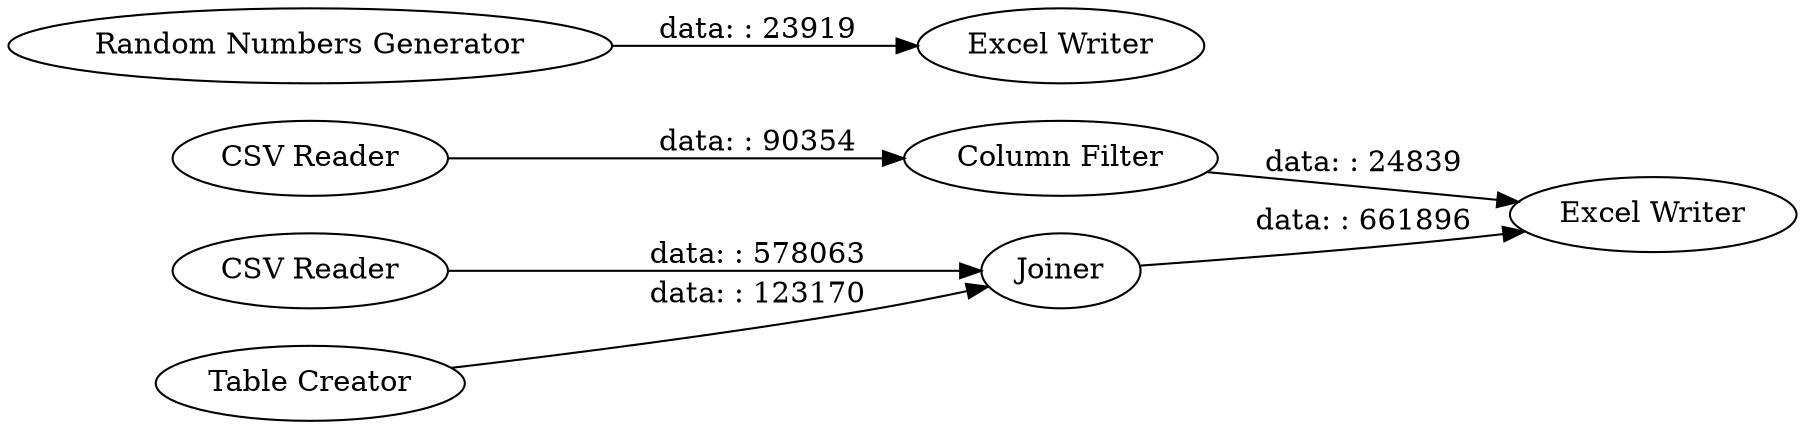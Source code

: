 digraph {
	"8966707774166999691_9" [label="Excel Writer"]
	"8966707774166999691_2" [label="CSV Reader"]
	"-4865615576127995767_7" [label="Excel Writer"]
	"-4865615576127995767_4" [label="Random Numbers Generator"]
	"8966707774166999691_8" [label="Column Filter"]
	"8966707774166999691_1" [label="CSV Reader"]
	"-4865615576127995767_5" [label="Table Creator"]
	"8966707774166999691_6" [label=Joiner]
	"8966707774166999691_8" -> "8966707774166999691_9" [label="data: : 24839"]
	"-4865615576127995767_5" -> "8966707774166999691_6" [label="data: : 123170"]
	"8966707774166999691_2" -> "8966707774166999691_6" [label="data: : 578063"]
	"8966707774166999691_6" -> "8966707774166999691_9" [label="data: : 661896"]
	"8966707774166999691_1" -> "8966707774166999691_8" [label="data: : 90354"]
	"-4865615576127995767_4" -> "-4865615576127995767_7" [label="data: : 23919"]
	rankdir=LR
}
